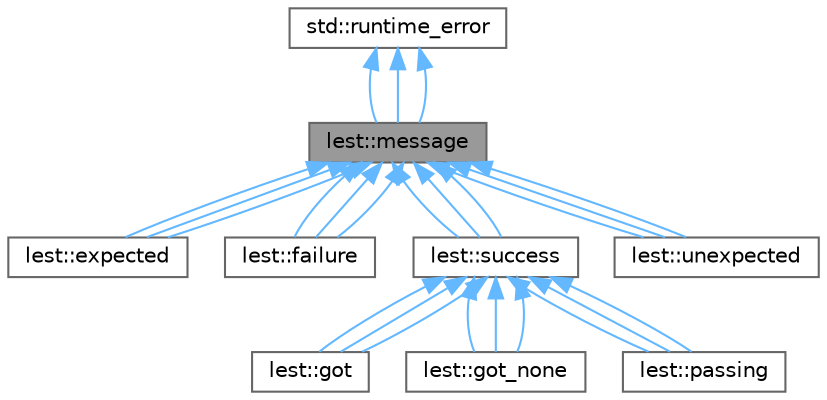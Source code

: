 digraph "lest::message"
{
 // LATEX_PDF_SIZE
  bgcolor="transparent";
  edge [fontname=Helvetica,fontsize=10,labelfontname=Helvetica,labelfontsize=10];
  node [fontname=Helvetica,fontsize=10,shape=box,height=0.2,width=0.4];
  Node1 [id="Node000001",label="lest::message",height=0.2,width=0.4,color="gray40", fillcolor="grey60", style="filled", fontcolor="black",tooltip=" "];
  Node2 -> Node1 [id="edge49_Node000001_Node000002",dir="back",color="steelblue1",style="solid",tooltip=" "];
  Node2 [id="Node000002",label="std::runtime_error",height=0.2,width=0.4,color="gray40", fillcolor="white", style="filled",tooltip=" "];
  Node2 -> Node1 [id="edge50_Node000001_Node000002",dir="back",color="steelblue1",style="solid",tooltip=" "];
  Node2 -> Node1 [id="edge51_Node000001_Node000002",dir="back",color="steelblue1",style="solid",tooltip=" "];
  Node1 -> Node3 [id="edge52_Node000001_Node000003",dir="back",color="steelblue1",style="solid",tooltip=" "];
  Node3 [id="Node000003",label="lest::expected",height=0.2,width=0.4,color="gray40", fillcolor="white", style="filled",URL="$structlest_1_1expected.html",tooltip=" "];
  Node1 -> Node3 [id="edge53_Node000001_Node000003",dir="back",color="steelblue1",style="solid",tooltip=" "];
  Node1 -> Node3 [id="edge54_Node000001_Node000003",dir="back",color="steelblue1",style="solid",tooltip=" "];
  Node1 -> Node4 [id="edge55_Node000001_Node000004",dir="back",color="steelblue1",style="solid",tooltip=" "];
  Node4 [id="Node000004",label="lest::failure",height=0.2,width=0.4,color="gray40", fillcolor="white", style="filled",URL="$structlest_1_1failure.html",tooltip=" "];
  Node1 -> Node4 [id="edge56_Node000001_Node000004",dir="back",color="steelblue1",style="solid",tooltip=" "];
  Node1 -> Node4 [id="edge57_Node000001_Node000004",dir="back",color="steelblue1",style="solid",tooltip=" "];
  Node1 -> Node5 [id="edge58_Node000001_Node000005",dir="back",color="steelblue1",style="solid",tooltip=" "];
  Node5 [id="Node000005",label="lest::success",height=0.2,width=0.4,color="gray40", fillcolor="white", style="filled",URL="$structlest_1_1success.html",tooltip=" "];
  Node5 -> Node6 [id="edge59_Node000005_Node000006",dir="back",color="steelblue1",style="solid",tooltip=" "];
  Node6 [id="Node000006",label="lest::got",height=0.2,width=0.4,color="gray40", fillcolor="white", style="filled",URL="$structlest_1_1got.html",tooltip=" "];
  Node5 -> Node6 [id="edge60_Node000005_Node000006",dir="back",color="steelblue1",style="solid",tooltip=" "];
  Node5 -> Node6 [id="edge61_Node000005_Node000006",dir="back",color="steelblue1",style="solid",tooltip=" "];
  Node5 -> Node7 [id="edge62_Node000005_Node000007",dir="back",color="steelblue1",style="solid",tooltip=" "];
  Node7 [id="Node000007",label="lest::got_none",height=0.2,width=0.4,color="gray40", fillcolor="white", style="filled",URL="$structlest_1_1got__none.html",tooltip=" "];
  Node5 -> Node7 [id="edge63_Node000005_Node000007",dir="back",color="steelblue1",style="solid",tooltip=" "];
  Node5 -> Node7 [id="edge64_Node000005_Node000007",dir="back",color="steelblue1",style="solid",tooltip=" "];
  Node5 -> Node8 [id="edge65_Node000005_Node000008",dir="back",color="steelblue1",style="solid",tooltip=" "];
  Node8 [id="Node000008",label="lest::passing",height=0.2,width=0.4,color="gray40", fillcolor="white", style="filled",URL="$structlest_1_1passing.html",tooltip=" "];
  Node5 -> Node8 [id="edge66_Node000005_Node000008",dir="back",color="steelblue1",style="solid",tooltip=" "];
  Node5 -> Node8 [id="edge67_Node000005_Node000008",dir="back",color="steelblue1",style="solid",tooltip=" "];
  Node1 -> Node5 [id="edge68_Node000001_Node000005",dir="back",color="steelblue1",style="solid",tooltip=" "];
  Node1 -> Node5 [id="edge69_Node000001_Node000005",dir="back",color="steelblue1",style="solid",tooltip=" "];
  Node1 -> Node9 [id="edge70_Node000001_Node000009",dir="back",color="steelblue1",style="solid",tooltip=" "];
  Node9 [id="Node000009",label="lest::unexpected",height=0.2,width=0.4,color="gray40", fillcolor="white", style="filled",URL="$structlest_1_1unexpected.html",tooltip=" "];
  Node1 -> Node9 [id="edge71_Node000001_Node000009",dir="back",color="steelblue1",style="solid",tooltip=" "];
  Node1 -> Node9 [id="edge72_Node000001_Node000009",dir="back",color="steelblue1",style="solid",tooltip=" "];
}
